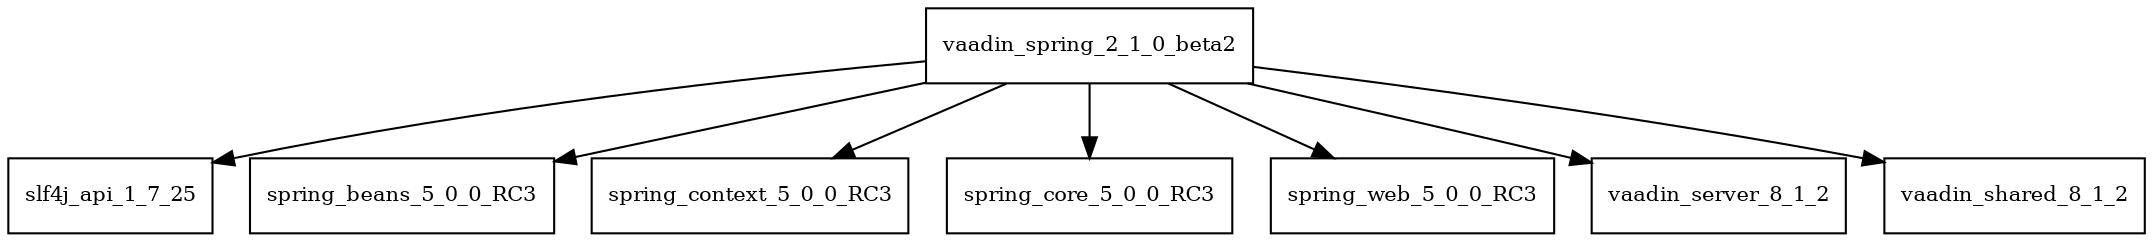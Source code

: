 digraph vaadin_spring_2_1_0_beta2_dependencies {
  node [shape = box, fontsize=10.0];
  vaadin_spring_2_1_0_beta2 -> slf4j_api_1_7_25;
  vaadin_spring_2_1_0_beta2 -> spring_beans_5_0_0_RC3;
  vaadin_spring_2_1_0_beta2 -> spring_context_5_0_0_RC3;
  vaadin_spring_2_1_0_beta2 -> spring_core_5_0_0_RC3;
  vaadin_spring_2_1_0_beta2 -> spring_web_5_0_0_RC3;
  vaadin_spring_2_1_0_beta2 -> vaadin_server_8_1_2;
  vaadin_spring_2_1_0_beta2 -> vaadin_shared_8_1_2;
}
